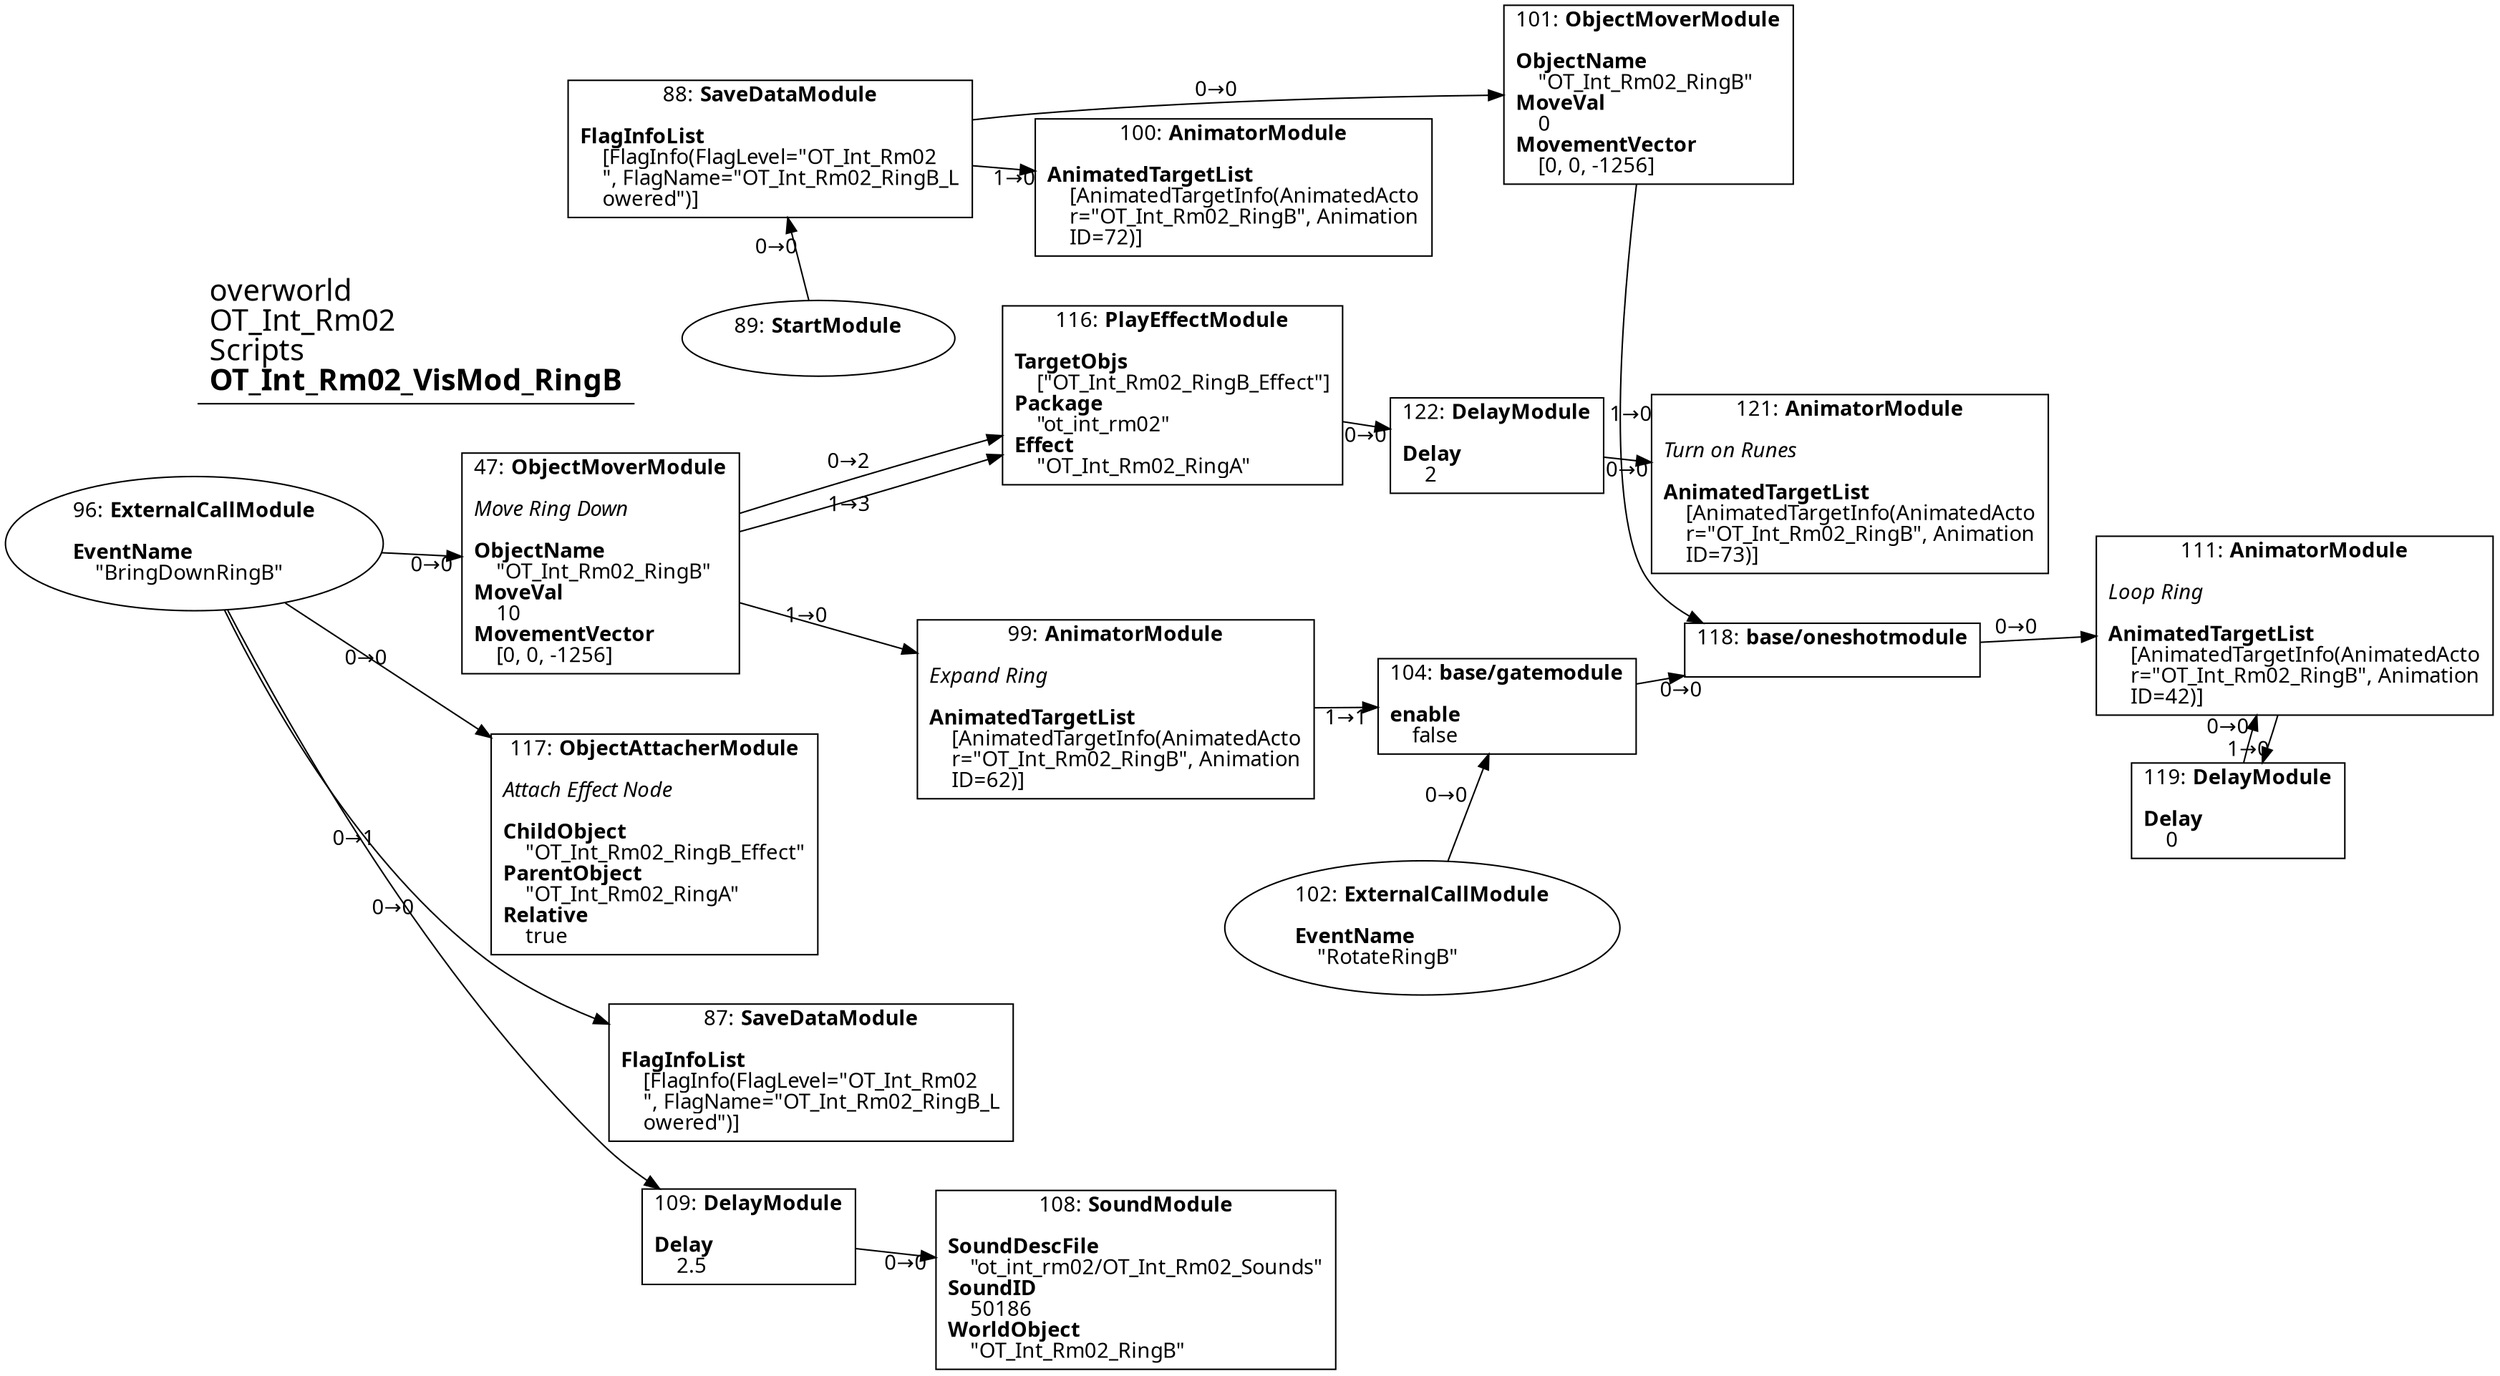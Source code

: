 digraph {
    layout = fdp;
    overlap = prism;
    sep = "+16";
    splines = spline;

    node [ shape = box ];

    graph [ fontname = "Segoe UI" ];
    node [ fontname = "Segoe UI" ];
    edge [ fontname = "Segoe UI" ];

    47 [ label = <47: <b>ObjectMoverModule</b><br/><br/><i>Move Ring Down<br align="left"/></i><br align="left"/><b>ObjectName</b><br align="left"/>    &quot;OT_Int_Rm02_RingB&quot;<br align="left"/><b>MoveVal</b><br align="left"/>    10<br align="left"/><b>MovementVector</b><br align="left"/>    [0, 0, -1256]<br align="left"/>> ];
    47 [ pos = "0.096,-1.419!" ];
    47 -> 99 [ label = "1→0" ];
    47 -> 116 [ label = "0→2" ];
    47 -> 116 [ label = "1→3" ];

    87 [ label = <87: <b>SaveDataModule</b><br/><br/><b>FlagInfoList</b><br align="left"/>    [FlagInfo(FlagLevel=&quot;OT_Int_Rm02<br align="left"/>    &quot;, FlagName=&quot;OT_Int_Rm02_RingB_L<br align="left"/>    owered&quot;)]<br align="left"/>> ];
    87 [ pos = "0.086,-1.713!" ];

    88 [ label = <88: <b>SaveDataModule</b><br/><br/><b>FlagInfoList</b><br align="left"/>    [FlagInfo(FlagLevel=&quot;OT_Int_Rm02<br align="left"/>    &quot;, FlagName=&quot;OT_Int_Rm02_RingB_L<br align="left"/>    owered&quot;)]<br align="left"/>> ];
    88 [ pos = "-0.044000003,-1.008!" ];
    88 -> 100 [ label = "1→0" ];
    88 -> 101 [ label = "0→0" ];

    89 [ label = <89: <b>StartModule</b><br/><br/>> ];
    89 [ shape = oval ]
    89 [ pos = "-0.31,-1.008!" ];
    89 -> 88 [ label = "0→0" ];

    96 [ label = <96: <b>ExternalCallModule</b><br/><br/><b>EventName</b><br align="left"/>    &quot;BringDownRingB&quot;<br align="left"/>> ];
    96 [ shape = oval ]
    96 [ pos = "-0.323,-1.419!" ];
    96 -> 47 [ label = "0→0" ];
    96 -> 87 [ label = "0→1" ];
    96 -> 109 [ label = "0→0" ];
    96 -> 117 [ label = "0→0" ];

    99 [ label = <99: <b>AnimatorModule</b><br/><br/><i>Expand Ring<br align="left"/></i><br align="left"/><b>AnimatedTargetList</b><br align="left"/>    [AnimatedTargetInfo(AnimatedActo<br align="left"/>    r=&quot;OT_Int_Rm02_RingB&quot;, Animation<br align="left"/>    ID=62)]<br align="left"/>> ];
    99 [ pos = "0.47700003,-1.442!" ];
    99 -> 104 [ label = "1→1" ];

    100 [ label = <100: <b>AnimatorModule</b><br/><br/><b>AnimatedTargetList</b><br align="left"/>    [AnimatedTargetInfo(AnimatedActo<br align="left"/>    r=&quot;OT_Int_Rm02_RingB&quot;, Animation<br align="left"/>    ID=72)]<br align="left"/>> ];
    100 [ pos = "0.223,-1.095!" ];

    101 [ label = <101: <b>ObjectMoverModule</b><br/><br/><b>ObjectName</b><br align="left"/>    &quot;OT_Int_Rm02_RingB&quot;<br align="left"/><b>MoveVal</b><br align="left"/>    0<br align="left"/><b>MovementVector</b><br align="left"/>    [0, 0, -1256]<br align="left"/>> ];
    101 [ pos = "0.55600005,-1.008!" ];
    101 -> 118 [ label = "1→0" ];

    102 [ label = <102: <b>ExternalCallModule</b><br/><br/><b>EventName</b><br align="left"/>    &quot;RotateRingB&quot;<br align="left"/>> ];
    102 [ shape = oval ]
    102 [ pos = "0.63900006,-1.57!" ];
    102 -> 104 [ label = "0→0" ];

    104 [ label = <104: <b>base/gatemodule</b><br/><br/><b>enable</b><br align="left"/>    false<br align="left"/>> ];
    104 [ pos = "0.90000004,-1.442!" ];
    104 -> 118 [ label = "0→0" ];

    108 [ label = <108: <b>SoundModule</b><br/><br/><b>SoundDescFile</b><br align="left"/>    &quot;ot_int_rm02/OT_Int_Rm02_Sounds&quot;<br align="left"/><b>SoundID</b><br align="left"/>    50186<br align="left"/><b>WorldObject</b><br align="left"/>    &quot;OT_Int_Rm02_RingB&quot;<br align="left"/>> ];
    108 [ pos = "0.231,-1.8640001!" ];

    109 [ label = <109: <b>DelayModule</b><br/><br/><b>Delay</b><br align="left"/>    2.5<br align="left"/>> ];
    109 [ pos = "0.085,-1.8640001!" ];
    109 -> 108 [ label = "0→0" ];

    111 [ label = <111: <b>AnimatorModule</b><br/><br/><i>Loop Ring<br align="left"/></i><br align="left"/><b>AnimatedTargetList</b><br align="left"/>    [AnimatedTargetInfo(AnimatedActo<br align="left"/>    r=&quot;OT_Int_Rm02_RingB&quot;, Animation<br align="left"/>    ID=42)]<br align="left"/>> ];
    111 [ pos = "1.3180001,-1.442!" ];
    111 -> 119 [ label = "1→0" ];

    116 [ label = <116: <b>PlayEffectModule</b><br/><br/><b>TargetObjs</b><br align="left"/>    [&quot;OT_Int_Rm02_RingB_Effect&quot;]<br align="left"/><b>Package</b><br align="left"/>    &quot;ot_int_rm02&quot;<br align="left"/><b>Effect</b><br align="left"/>    &quot;OT_Int_Rm02_RingA&quot;<br align="left"/>> ];
    116 [ pos = "0.335,-1.241!" ];
    116 -> 122 [ label = "0→0" ];

    117 [ label = <117: <b>ObjectAttacherModule</b><br/><br/><i>Attach Effect Node<br align="left"/></i><br align="left"/><b>ChildObject</b><br align="left"/>    &quot;OT_Int_Rm02_RingB_Effect&quot;<br align="left"/><b>ParentObject</b><br align="left"/>    &quot;OT_Int_Rm02_RingA&quot;<br align="left"/><b>Relative</b><br align="left"/>    true<br align="left"/>> ];
    117 [ pos = "0.093,-1.6060001!" ];

    118 [ label = <118: <b>base/oneshotmodule</b><br/><br/>> ];
    118 [ pos = "1.1290001,-1.442!" ];
    118 -> 111 [ label = "0→0" ];

    119 [ label = <119: <b>DelayModule</b><br/><br/><b>Delay</b><br align="left"/>    0<br align="left"/>> ];
    119 [ pos = "1.3210001,-1.5870001!" ];
    119 -> 111 [ label = "0→0" ];

    121 [ label = <121: <b>AnimatorModule</b><br/><br/><i>Turn on Runes<br align="left"/></i><br align="left"/><b>AnimatedTargetList</b><br align="left"/>    [AnimatedTargetInfo(AnimatedActo<br align="left"/>    r=&quot;OT_Int_Rm02_RingB&quot;, Animation<br align="left"/>    ID=73)]<br align="left"/>> ];
    121 [ pos = "0.69200003,-1.241!" ];

    122 [ label = <122: <b>DelayModule</b><br/><br/><b>Delay</b><br align="left"/>    2<br align="left"/>> ];
    122 [ pos = "0.517,-1.241!" ];
    122 -> 121 [ label = "0→0" ];

    title [ pos = "-0.324,-1.0070001!" ];
    title [ shape = underline ];
    title [ label = <<font point-size="20">overworld<br align="left"/>OT_Int_Rm02<br align="left"/>Scripts<br align="left"/><b>OT_Int_Rm02_VisMod_RingB</b><br align="left"/></font>> ];
}
